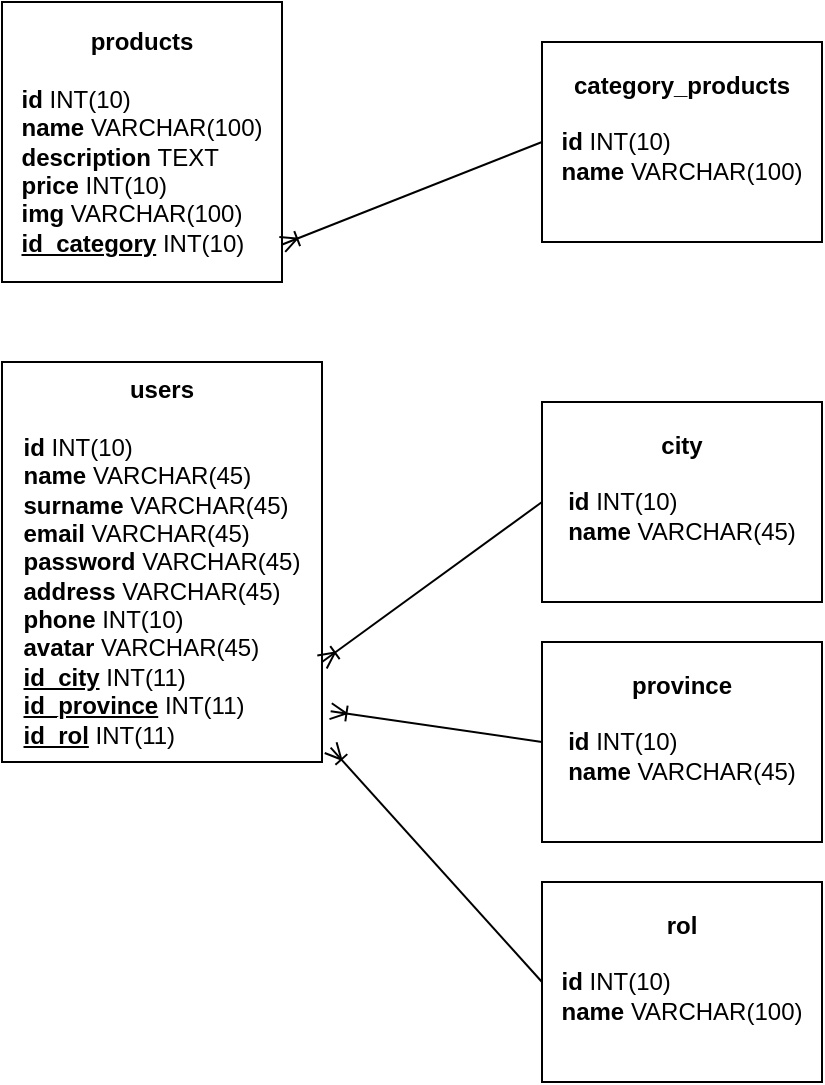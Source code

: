 <mxfile>
    <diagram id="WiAvk2CFmx-7B1jgrcfD" name="Page-1">
        <mxGraphModel dx="592" dy="357" grid="1" gridSize="10" guides="1" tooltips="1" connect="1" arrows="1" fold="1" page="1" pageScale="1" pageWidth="827" pageHeight="1169" math="0" shadow="0">
            <root>
                <mxCell id="0"/>
                <mxCell id="1" parent="0"/>
                <object label="products&lt;br&gt;&lt;br&gt;&lt;div style=&quot;text-align: left&quot;&gt;&lt;span&gt;id &lt;/span&gt;&lt;span style=&quot;font-weight: normal&quot;&gt;INT(10)&amp;nbsp;&lt;/span&gt;&lt;/div&gt;&lt;div style=&quot;text-align: left&quot;&gt;&lt;span&gt;name &lt;/span&gt;&lt;span style=&quot;font-weight: normal&quot;&gt;VARCHAR(100)&lt;/span&gt;&lt;/div&gt;&lt;div style=&quot;text-align: left&quot;&gt;&lt;span&gt;description&lt;/span&gt;&lt;span style=&quot;font-weight: normal&quot;&gt;&amp;nbsp;TEXT&lt;/span&gt;&lt;/div&gt;&lt;div style=&quot;text-align: left&quot;&gt;&lt;span&gt;price&lt;/span&gt;&lt;span style=&quot;font-weight: normal&quot;&gt;&amp;nbsp;INT(10)&lt;/span&gt;&lt;/div&gt;&lt;div style=&quot;text-align: left&quot;&gt;&lt;span&gt;img &lt;/span&gt;&lt;span style=&quot;font-weight: normal&quot;&gt;VARCHAR(100)&lt;/span&gt;&lt;/div&gt;&lt;div style=&quot;text-align: left&quot;&gt;&lt;u&gt;id_category&lt;/u&gt; &lt;span style=&quot;font-weight: normal&quot;&gt;INT(10)&lt;/span&gt;&lt;/div&gt;" id="2">
                    <mxCell style="rounded=0;whiteSpace=wrap;html=1;fontStyle=1" vertex="1" parent="1">
                        <mxGeometry x="80" y="40" width="140" height="140" as="geometry"/>
                    </mxCell>
                </object>
                <object label="category_products&lt;br&gt;&lt;br&gt;&lt;div style=&quot;text-align: left&quot;&gt;&lt;span&gt;id &lt;/span&gt;&lt;span style=&quot;font-weight: normal&quot;&gt;INT(10)&amp;nbsp;&lt;/span&gt;&lt;/div&gt;&lt;div style=&quot;text-align: left&quot;&gt;&lt;span&gt;name &lt;/span&gt;&lt;span style=&quot;font-weight: normal&quot;&gt;VARCHAR(100)&lt;/span&gt;&lt;/div&gt;&lt;div style=&quot;text-align: left&quot;&gt;&lt;br&gt;&lt;/div&gt;" id="3">
                    <mxCell style="rounded=0;whiteSpace=wrap;html=1;fontStyle=1" vertex="1" parent="1">
                        <mxGeometry x="350" y="60" width="140" height="100" as="geometry"/>
                    </mxCell>
                </object>
                <mxCell id="4" value="" style="endArrow=ERoneToMany;html=1;exitX=0;exitY=0.5;exitDx=0;exitDy=0;entryX=1.001;entryY=0.866;entryDx=0;entryDy=0;endFill=0;entryPerimeter=0;" edge="1" parent="1" source="3" target="2">
                    <mxGeometry width="50" height="50" relative="1" as="geometry">
                        <mxPoint x="330" y="130" as="sourcePoint"/>
                        <mxPoint x="280" y="180" as="targetPoint"/>
                    </mxGeometry>
                </mxCell>
                <object label="users&lt;br&gt;&lt;br&gt;&lt;div style=&quot;text-align: left&quot;&gt;&lt;span&gt;id &lt;/span&gt;&lt;span style=&quot;font-weight: normal&quot;&gt;INT(10)&amp;nbsp;&lt;/span&gt;&lt;/div&gt;&lt;div style=&quot;text-align: left&quot;&gt;&lt;span&gt;name &lt;/span&gt;&lt;span style=&quot;font-weight: normal&quot;&gt;VARCHAR(45)&lt;/span&gt;&lt;/div&gt;&lt;div style=&quot;text-align: left&quot;&gt;&lt;span&gt;surname&amp;nbsp;&lt;span style=&quot;font-weight: 400&quot;&gt;VARCHAR(45)&lt;/span&gt;&lt;/span&gt;&lt;/div&gt;&lt;div style=&quot;text-align: left&quot;&gt;email&lt;span style=&quot;font-weight: normal&quot;&gt;&amp;nbsp;VARCHAR(45)&lt;/span&gt;&lt;/div&gt;&lt;div style=&quot;text-align: left&quot;&gt;password&lt;span style=&quot;font-weight: normal&quot;&gt; VARCHAR(45)&lt;/span&gt;&lt;span style=&quot;font-weight: normal&quot;&gt;&lt;br&gt;&lt;/span&gt;&lt;/div&gt;&lt;div style=&quot;text-align: left&quot;&gt;address&amp;nbsp;&lt;span style=&quot;font-weight: normal&quot;&gt;VARCHAR(45)&lt;/span&gt;&lt;span style=&quot;font-weight: normal&quot;&gt;&lt;br&gt;&lt;/span&gt;&lt;/div&gt;&lt;div style=&quot;text-align: left&quot;&gt;phone&amp;nbsp;&lt;span style=&quot;font-weight: normal&quot;&gt;INT(10)&lt;/span&gt;&lt;/div&gt;&lt;div style=&quot;text-align: left&quot;&gt;&lt;span&gt;avatar&amp;nbsp;&lt;/span&gt;&lt;span style=&quot;font-weight: normal&quot;&gt;VARCHAR(45)&lt;/span&gt;&lt;/div&gt;&lt;div style=&quot;text-align: left&quot;&gt;&lt;u&gt;id_city&lt;/u&gt; &lt;span style=&quot;font-weight: normal&quot;&gt;INT(11)&lt;/span&gt;&lt;/div&gt;&lt;div style=&quot;text-align: left&quot;&gt;&lt;u&gt;id_province&lt;/u&gt;&amp;nbsp;&lt;span style=&quot;font-weight: normal&quot;&gt;INT(11)&lt;/span&gt;&lt;span style=&quot;font-weight: normal&quot;&gt;&lt;br&gt;&lt;/span&gt;&lt;/div&gt;&lt;div style=&quot;text-align: left&quot;&gt;&lt;u&gt;id_rol&lt;/u&gt;&amp;nbsp;&lt;span style=&quot;font-weight: normal&quot;&gt;INT(11)&lt;/span&gt;&lt;span style=&quot;font-weight: normal&quot;&gt;&lt;br&gt;&lt;/span&gt;&lt;/div&gt;" id="5">
                    <mxCell style="rounded=0;whiteSpace=wrap;html=1;fontStyle=1" vertex="1" parent="1">
                        <mxGeometry x="80" y="220" width="160" height="200" as="geometry"/>
                    </mxCell>
                </object>
                <object label="city&lt;br&gt;&lt;br&gt;&lt;div style=&quot;text-align: left&quot;&gt;&lt;span&gt;id &lt;/span&gt;&lt;span style=&quot;font-weight: normal&quot;&gt;INT(10)&amp;nbsp;&lt;/span&gt;&lt;/div&gt;&lt;div style=&quot;text-align: left&quot;&gt;&lt;span&gt;name &lt;/span&gt;&lt;span style=&quot;font-weight: normal&quot;&gt;VARCHAR(45)&lt;/span&gt;&lt;/div&gt;&lt;div style=&quot;text-align: left&quot;&gt;&lt;br&gt;&lt;/div&gt;" id="6">
                    <mxCell style="rounded=0;whiteSpace=wrap;html=1;fontStyle=1" vertex="1" parent="1">
                        <mxGeometry x="350" y="240" width="140" height="100" as="geometry"/>
                    </mxCell>
                </object>
                <mxCell id="7" value="" style="endArrow=ERoneToMany;html=1;exitX=0;exitY=0.5;exitDx=0;exitDy=0;entryX=1;entryY=0.75;entryDx=0;entryDy=0;endFill=0;" edge="1" parent="1" source="6" target="5">
                    <mxGeometry width="50" height="50" relative="1" as="geometry">
                        <mxPoint x="330" y="310" as="sourcePoint"/>
                        <mxPoint x="280" y="360" as="targetPoint"/>
                    </mxGeometry>
                </mxCell>
                <object label="province&lt;br&gt;&lt;br&gt;&lt;div style=&quot;text-align: left&quot;&gt;&lt;span&gt;id &lt;/span&gt;&lt;span style=&quot;font-weight: normal&quot;&gt;INT(10)&amp;nbsp;&lt;/span&gt;&lt;/div&gt;&lt;div style=&quot;text-align: left&quot;&gt;&lt;span&gt;name &lt;/span&gt;&lt;span style=&quot;font-weight: normal&quot;&gt;VARCHAR(45)&lt;/span&gt;&lt;/div&gt;&lt;div style=&quot;text-align: left&quot;&gt;&lt;br&gt;&lt;/div&gt;" id="8">
                    <mxCell style="rounded=0;whiteSpace=wrap;html=1;fontStyle=1" vertex="1" parent="1">
                        <mxGeometry x="350" y="360" width="140" height="100" as="geometry"/>
                    </mxCell>
                </object>
                <mxCell id="9" value="" style="endArrow=ERoneToMany;html=1;exitX=0;exitY=0.5;exitDx=0;exitDy=0;entryX=1.027;entryY=0.873;entryDx=0;entryDy=0;endFill=0;entryPerimeter=0;" edge="1" parent="1" target="5" source="8">
                    <mxGeometry width="50" height="50" relative="1" as="geometry">
                        <mxPoint x="330" y="430" as="sourcePoint"/>
                        <mxPoint x="240" y="490" as="targetPoint"/>
                    </mxGeometry>
                </mxCell>
                <object label="rol&lt;br&gt;&lt;br&gt;&lt;div style=&quot;text-align: left&quot;&gt;&lt;span&gt;id &lt;/span&gt;&lt;span style=&quot;font-weight: normal&quot;&gt;INT(10)&amp;nbsp;&lt;/span&gt;&lt;/div&gt;&lt;div style=&quot;text-align: left&quot;&gt;&lt;span&gt;name &lt;/span&gt;&lt;span style=&quot;font-weight: normal&quot;&gt;VARCHAR(100)&lt;/span&gt;&lt;/div&gt;&lt;div style=&quot;text-align: left&quot;&gt;&lt;br&gt;&lt;/div&gt;" id="10">
                    <mxCell style="rounded=0;whiteSpace=wrap;html=1;fontStyle=1" vertex="1" parent="1">
                        <mxGeometry x="350" y="480" width="140" height="100" as="geometry"/>
                    </mxCell>
                </object>
                <mxCell id="11" value="" style="endArrow=ERoneToMany;html=1;exitX=0;exitY=0.5;exitDx=0;exitDy=0;entryX=1.027;entryY=0.964;entryDx=0;entryDy=0;endFill=0;entryPerimeter=0;" edge="1" parent="1" target="5" source="10">
                    <mxGeometry width="50" height="50" relative="1" as="geometry">
                        <mxPoint x="330" y="550" as="sourcePoint"/>
                        <mxPoint x="240" y="610" as="targetPoint"/>
                    </mxGeometry>
                </mxCell>
            </root>
        </mxGraphModel>
    </diagram>
</mxfile>